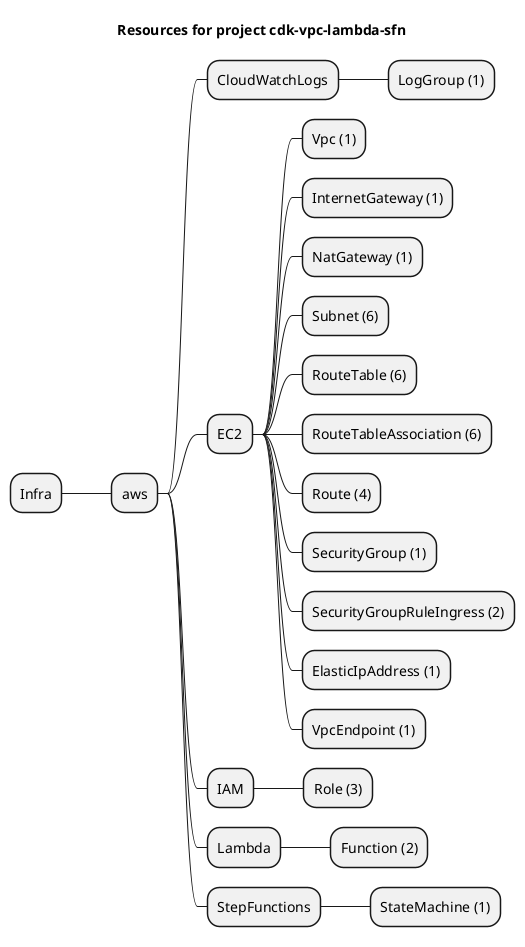 @startmindmap
title Resources for project cdk-vpc-lambda-sfn
skinparam monochrome true
+ Infra
++ aws
+++ CloudWatchLogs
++++ LogGroup (1)
+++ EC2
++++ Vpc (1)
++++ InternetGateway (1)
++++ NatGateway (1)
++++ Subnet (6)
++++ RouteTable (6)
++++ RouteTableAssociation (6)
++++ Route (4)
++++ SecurityGroup (1)
++++ SecurityGroupRuleIngress (2)
++++ ElasticIpAddress (1)
++++ VpcEndpoint (1)
+++ IAM
++++ Role (3)
+++ Lambda
++++ Function (2)
+++ StepFunctions
++++ StateMachine (1)
@endmindmap
